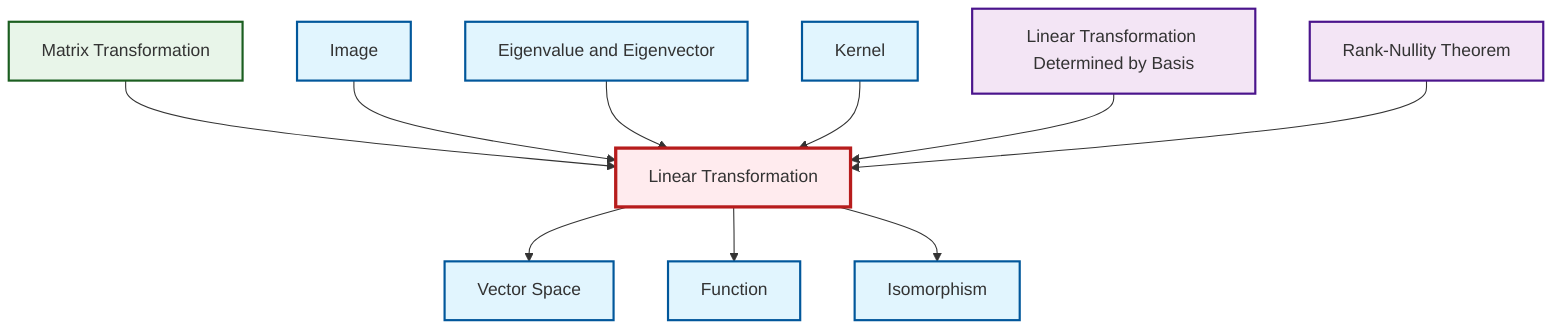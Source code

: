 graph TD
    classDef definition fill:#e1f5fe,stroke:#01579b,stroke-width:2px
    classDef theorem fill:#f3e5f5,stroke:#4a148c,stroke-width:2px
    classDef axiom fill:#fff3e0,stroke:#e65100,stroke-width:2px
    classDef example fill:#e8f5e9,stroke:#1b5e20,stroke-width:2px
    classDef current fill:#ffebee,stroke:#b71c1c,stroke-width:3px
    thm-rank-nullity["Rank-Nullity Theorem"]:::theorem
    def-vector-space["Vector Space"]:::definition
    ex-matrix-transformation["Matrix Transformation"]:::example
    thm-linear-transformation-basis["Linear Transformation Determined by Basis"]:::theorem
    def-isomorphism["Isomorphism"]:::definition
    def-image["Image"]:::definition
    def-linear-transformation["Linear Transformation"]:::definition
    def-eigenvalue-eigenvector["Eigenvalue and Eigenvector"]:::definition
    def-function["Function"]:::definition
    def-kernel["Kernel"]:::definition
    ex-matrix-transformation --> def-linear-transformation
    def-linear-transformation --> def-vector-space
    def-image --> def-linear-transformation
    def-eigenvalue-eigenvector --> def-linear-transformation
    def-kernel --> def-linear-transformation
    thm-linear-transformation-basis --> def-linear-transformation
    thm-rank-nullity --> def-linear-transformation
    def-linear-transformation --> def-function
    def-linear-transformation --> def-isomorphism
    class def-linear-transformation current